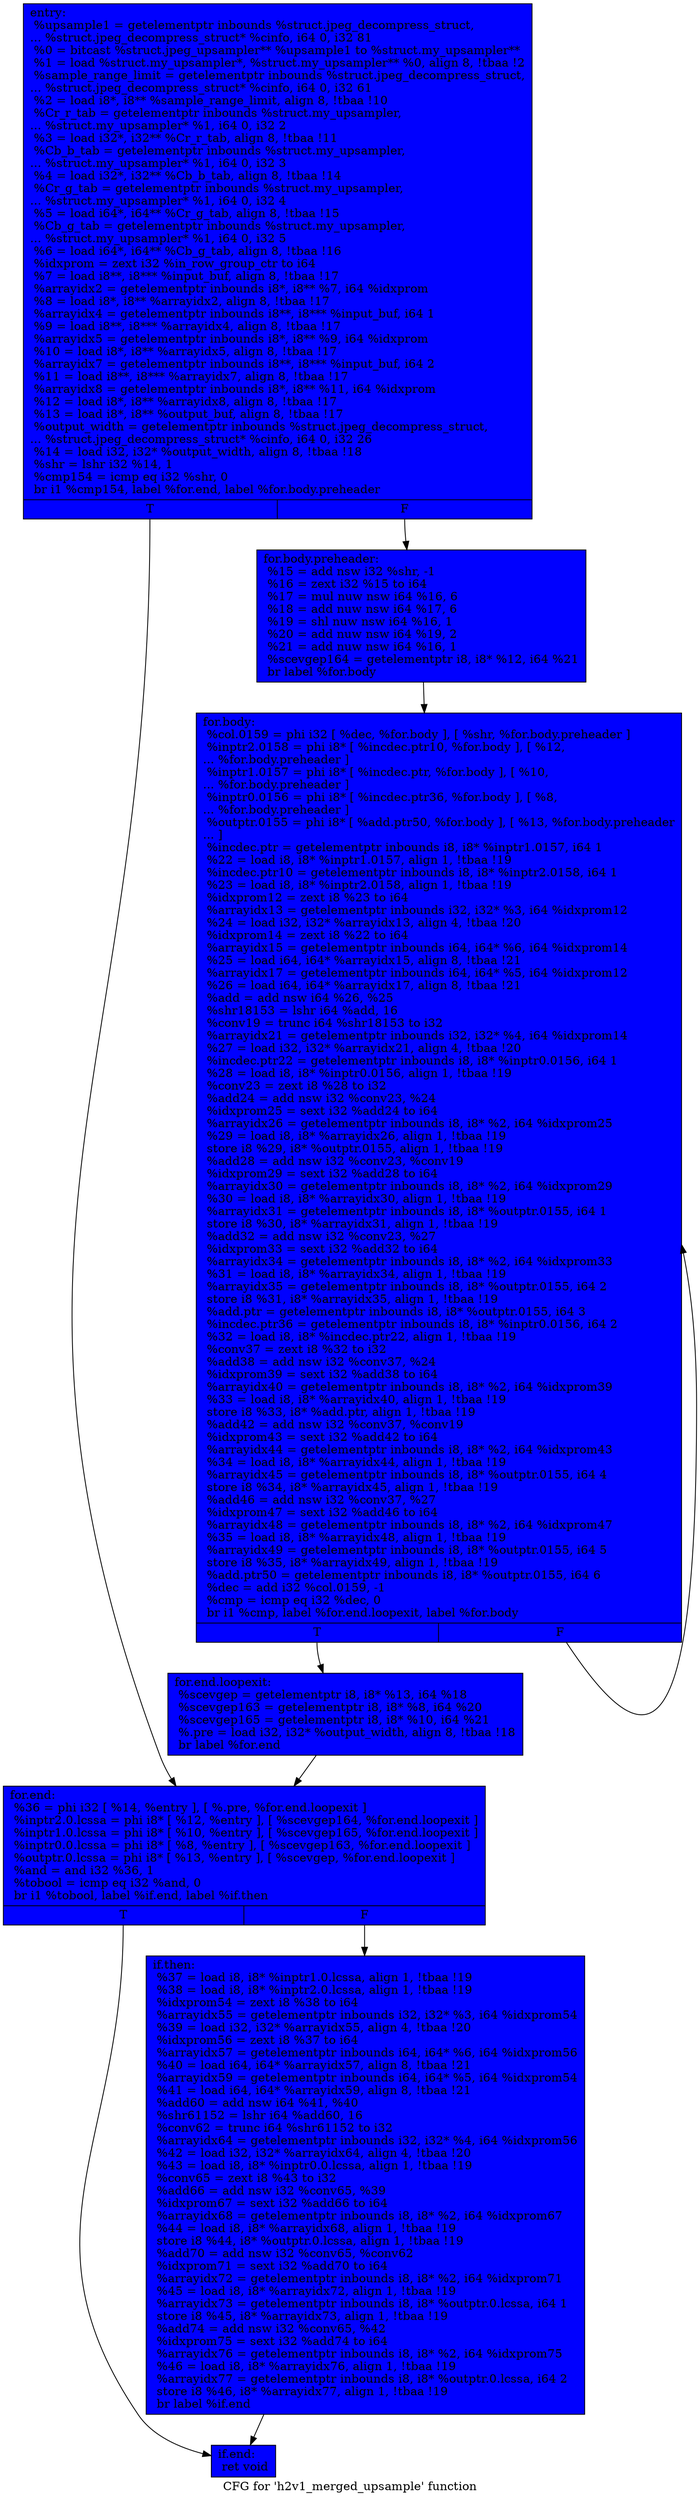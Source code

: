 digraph "CFG for 'h2v1_merged_upsample' function" {
	label="CFG for 'h2v1_merged_upsample' function";

	Node0x5a335e0 [shape=record, style = filled, fillcolor = blue, label="{entry:\l  %upsample1 = getelementptr inbounds %struct.jpeg_decompress_struct,\l... %struct.jpeg_decompress_struct* %cinfo, i64 0, i32 81\l  %0 = bitcast %struct.jpeg_upsampler** %upsample1 to %struct.my_upsampler**\l  %1 = load %struct.my_upsampler*, %struct.my_upsampler** %0, align 8, !tbaa !2\l  %sample_range_limit = getelementptr inbounds %struct.jpeg_decompress_struct,\l... %struct.jpeg_decompress_struct* %cinfo, i64 0, i32 61\l  %2 = load i8*, i8** %sample_range_limit, align 8, !tbaa !10\l  %Cr_r_tab = getelementptr inbounds %struct.my_upsampler,\l... %struct.my_upsampler* %1, i64 0, i32 2\l  %3 = load i32*, i32** %Cr_r_tab, align 8, !tbaa !11\l  %Cb_b_tab = getelementptr inbounds %struct.my_upsampler,\l... %struct.my_upsampler* %1, i64 0, i32 3\l  %4 = load i32*, i32** %Cb_b_tab, align 8, !tbaa !14\l  %Cr_g_tab = getelementptr inbounds %struct.my_upsampler,\l... %struct.my_upsampler* %1, i64 0, i32 4\l  %5 = load i64*, i64** %Cr_g_tab, align 8, !tbaa !15\l  %Cb_g_tab = getelementptr inbounds %struct.my_upsampler,\l... %struct.my_upsampler* %1, i64 0, i32 5\l  %6 = load i64*, i64** %Cb_g_tab, align 8, !tbaa !16\l  %idxprom = zext i32 %in_row_group_ctr to i64\l  %7 = load i8**, i8*** %input_buf, align 8, !tbaa !17\l  %arrayidx2 = getelementptr inbounds i8*, i8** %7, i64 %idxprom\l  %8 = load i8*, i8** %arrayidx2, align 8, !tbaa !17\l  %arrayidx4 = getelementptr inbounds i8**, i8*** %input_buf, i64 1\l  %9 = load i8**, i8*** %arrayidx4, align 8, !tbaa !17\l  %arrayidx5 = getelementptr inbounds i8*, i8** %9, i64 %idxprom\l  %10 = load i8*, i8** %arrayidx5, align 8, !tbaa !17\l  %arrayidx7 = getelementptr inbounds i8**, i8*** %input_buf, i64 2\l  %11 = load i8**, i8*** %arrayidx7, align 8, !tbaa !17\l  %arrayidx8 = getelementptr inbounds i8*, i8** %11, i64 %idxprom\l  %12 = load i8*, i8** %arrayidx8, align 8, !tbaa !17\l  %13 = load i8*, i8** %output_buf, align 8, !tbaa !17\l  %output_width = getelementptr inbounds %struct.jpeg_decompress_struct,\l... %struct.jpeg_decompress_struct* %cinfo, i64 0, i32 26\l  %14 = load i32, i32* %output_width, align 8, !tbaa !18\l  %shr = lshr i32 %14, 1\l  %cmp154 = icmp eq i32 %shr, 0\l  br i1 %cmp154, label %for.end, label %for.body.preheader\l|{<s0>T|<s1>F}}"];
	Node0x5a335e0:s0 -> Node0x5a34100;
	Node0x5a335e0:s1 -> Node0x5a34e90;
	Node0x5a34e90 [shape=record, style = filled, fillcolor = blue, label="{for.body.preheader:                               \l  %15 = add nsw i32 %shr, -1\l  %16 = zext i32 %15 to i64\l  %17 = mul nuw nsw i64 %16, 6\l  %18 = add nuw nsw i64 %17, 6\l  %19 = shl nuw nsw i64 %16, 1\l  %20 = add nuw nsw i64 %19, 2\l  %21 = add nuw nsw i64 %16, 1\l  %scevgep164 = getelementptr i8, i8* %12, i64 %21\l  br label %for.body\l}"];
	Node0x5a34e90 -> Node0x5a35440;
	Node0x5a35440 [shape=record, style = filled, fillcolor = blue, label="{for.body:                                         \l  %col.0159 = phi i32 [ %dec, %for.body ], [ %shr, %for.body.preheader ]\l  %inptr2.0158 = phi i8* [ %incdec.ptr10, %for.body ], [ %12,\l... %for.body.preheader ]\l  %inptr1.0157 = phi i8* [ %incdec.ptr, %for.body ], [ %10,\l... %for.body.preheader ]\l  %inptr0.0156 = phi i8* [ %incdec.ptr36, %for.body ], [ %8,\l... %for.body.preheader ]\l  %outptr.0155 = phi i8* [ %add.ptr50, %for.body ], [ %13, %for.body.preheader\l... ]\l  %incdec.ptr = getelementptr inbounds i8, i8* %inptr1.0157, i64 1\l  %22 = load i8, i8* %inptr1.0157, align 1, !tbaa !19\l  %incdec.ptr10 = getelementptr inbounds i8, i8* %inptr2.0158, i64 1\l  %23 = load i8, i8* %inptr2.0158, align 1, !tbaa !19\l  %idxprom12 = zext i8 %23 to i64\l  %arrayidx13 = getelementptr inbounds i32, i32* %3, i64 %idxprom12\l  %24 = load i32, i32* %arrayidx13, align 4, !tbaa !20\l  %idxprom14 = zext i8 %22 to i64\l  %arrayidx15 = getelementptr inbounds i64, i64* %6, i64 %idxprom14\l  %25 = load i64, i64* %arrayidx15, align 8, !tbaa !21\l  %arrayidx17 = getelementptr inbounds i64, i64* %5, i64 %idxprom12\l  %26 = load i64, i64* %arrayidx17, align 8, !tbaa !21\l  %add = add nsw i64 %26, %25\l  %shr18153 = lshr i64 %add, 16\l  %conv19 = trunc i64 %shr18153 to i32\l  %arrayidx21 = getelementptr inbounds i32, i32* %4, i64 %idxprom14\l  %27 = load i32, i32* %arrayidx21, align 4, !tbaa !20\l  %incdec.ptr22 = getelementptr inbounds i8, i8* %inptr0.0156, i64 1\l  %28 = load i8, i8* %inptr0.0156, align 1, !tbaa !19\l  %conv23 = zext i8 %28 to i32\l  %add24 = add nsw i32 %conv23, %24\l  %idxprom25 = sext i32 %add24 to i64\l  %arrayidx26 = getelementptr inbounds i8, i8* %2, i64 %idxprom25\l  %29 = load i8, i8* %arrayidx26, align 1, !tbaa !19\l  store i8 %29, i8* %outptr.0155, align 1, !tbaa !19\l  %add28 = add nsw i32 %conv23, %conv19\l  %idxprom29 = sext i32 %add28 to i64\l  %arrayidx30 = getelementptr inbounds i8, i8* %2, i64 %idxprom29\l  %30 = load i8, i8* %arrayidx30, align 1, !tbaa !19\l  %arrayidx31 = getelementptr inbounds i8, i8* %outptr.0155, i64 1\l  store i8 %30, i8* %arrayidx31, align 1, !tbaa !19\l  %add32 = add nsw i32 %conv23, %27\l  %idxprom33 = sext i32 %add32 to i64\l  %arrayidx34 = getelementptr inbounds i8, i8* %2, i64 %idxprom33\l  %31 = load i8, i8* %arrayidx34, align 1, !tbaa !19\l  %arrayidx35 = getelementptr inbounds i8, i8* %outptr.0155, i64 2\l  store i8 %31, i8* %arrayidx35, align 1, !tbaa !19\l  %add.ptr = getelementptr inbounds i8, i8* %outptr.0155, i64 3\l  %incdec.ptr36 = getelementptr inbounds i8, i8* %inptr0.0156, i64 2\l  %32 = load i8, i8* %incdec.ptr22, align 1, !tbaa !19\l  %conv37 = zext i8 %32 to i32\l  %add38 = add nsw i32 %conv37, %24\l  %idxprom39 = sext i32 %add38 to i64\l  %arrayidx40 = getelementptr inbounds i8, i8* %2, i64 %idxprom39\l  %33 = load i8, i8* %arrayidx40, align 1, !tbaa !19\l  store i8 %33, i8* %add.ptr, align 1, !tbaa !19\l  %add42 = add nsw i32 %conv37, %conv19\l  %idxprom43 = sext i32 %add42 to i64\l  %arrayidx44 = getelementptr inbounds i8, i8* %2, i64 %idxprom43\l  %34 = load i8, i8* %arrayidx44, align 1, !tbaa !19\l  %arrayidx45 = getelementptr inbounds i8, i8* %outptr.0155, i64 4\l  store i8 %34, i8* %arrayidx45, align 1, !tbaa !19\l  %add46 = add nsw i32 %conv37, %27\l  %idxprom47 = sext i32 %add46 to i64\l  %arrayidx48 = getelementptr inbounds i8, i8* %2, i64 %idxprom47\l  %35 = load i8, i8* %arrayidx48, align 1, !tbaa !19\l  %arrayidx49 = getelementptr inbounds i8, i8* %outptr.0155, i64 5\l  store i8 %35, i8* %arrayidx49, align 1, !tbaa !19\l  %add.ptr50 = getelementptr inbounds i8, i8* %outptr.0155, i64 6\l  %dec = add i32 %col.0159, -1\l  %cmp = icmp eq i32 %dec, 0\l  br i1 %cmp, label %for.end.loopexit, label %for.body\l|{<s0>T|<s1>F}}"];
	Node0x5a35440:s0 -> Node0x5a38a20;
	Node0x5a35440:s1 -> Node0x5a35440;
	Node0x5a38a20 [shape=record, style = filled, fillcolor = blue, label="{for.end.loopexit:                                 \l  %scevgep = getelementptr i8, i8* %13, i64 %18\l  %scevgep163 = getelementptr i8, i8* %8, i64 %20\l  %scevgep165 = getelementptr i8, i8* %10, i64 %21\l  %.pre = load i32, i32* %output_width, align 8, !tbaa !18\l  br label %for.end\l}"];
	Node0x5a38a20 -> Node0x5a34100;
	Node0x5a34100 [shape=record, style = filled, fillcolor = blue, label="{for.end:                                          \l  %36 = phi i32 [ %14, %entry ], [ %.pre, %for.end.loopexit ]\l  %inptr2.0.lcssa = phi i8* [ %12, %entry ], [ %scevgep164, %for.end.loopexit ]\l  %inptr1.0.lcssa = phi i8* [ %10, %entry ], [ %scevgep165, %for.end.loopexit ]\l  %inptr0.0.lcssa = phi i8* [ %8, %entry ], [ %scevgep163, %for.end.loopexit ]\l  %outptr.0.lcssa = phi i8* [ %13, %entry ], [ %scevgep, %for.end.loopexit ]\l  %and = and i32 %36, 1\l  %tobool = icmp eq i32 %and, 0\l  br i1 %tobool, label %if.end, label %if.then\l|{<s0>T|<s1>F}}"];
	Node0x5a34100:s0 -> Node0x5a39260;
	Node0x5a34100:s1 -> Node0x5a39330;
	Node0x5a39330 [shape=record, style = filled, fillcolor = blue, label="{if.then:                                          \l  %37 = load i8, i8* %inptr1.0.lcssa, align 1, !tbaa !19\l  %38 = load i8, i8* %inptr2.0.lcssa, align 1, !tbaa !19\l  %idxprom54 = zext i8 %38 to i64\l  %arrayidx55 = getelementptr inbounds i32, i32* %3, i64 %idxprom54\l  %39 = load i32, i32* %arrayidx55, align 4, !tbaa !20\l  %idxprom56 = zext i8 %37 to i64\l  %arrayidx57 = getelementptr inbounds i64, i64* %6, i64 %idxprom56\l  %40 = load i64, i64* %arrayidx57, align 8, !tbaa !21\l  %arrayidx59 = getelementptr inbounds i64, i64* %5, i64 %idxprom54\l  %41 = load i64, i64* %arrayidx59, align 8, !tbaa !21\l  %add60 = add nsw i64 %41, %40\l  %shr61152 = lshr i64 %add60, 16\l  %conv62 = trunc i64 %shr61152 to i32\l  %arrayidx64 = getelementptr inbounds i32, i32* %4, i64 %idxprom56\l  %42 = load i32, i32* %arrayidx64, align 4, !tbaa !20\l  %43 = load i8, i8* %inptr0.0.lcssa, align 1, !tbaa !19\l  %conv65 = zext i8 %43 to i32\l  %add66 = add nsw i32 %conv65, %39\l  %idxprom67 = sext i32 %add66 to i64\l  %arrayidx68 = getelementptr inbounds i8, i8* %2, i64 %idxprom67\l  %44 = load i8, i8* %arrayidx68, align 1, !tbaa !19\l  store i8 %44, i8* %outptr.0.lcssa, align 1, !tbaa !19\l  %add70 = add nsw i32 %conv65, %conv62\l  %idxprom71 = sext i32 %add70 to i64\l  %arrayidx72 = getelementptr inbounds i8, i8* %2, i64 %idxprom71\l  %45 = load i8, i8* %arrayidx72, align 1, !tbaa !19\l  %arrayidx73 = getelementptr inbounds i8, i8* %outptr.0.lcssa, i64 1\l  store i8 %45, i8* %arrayidx73, align 1, !tbaa !19\l  %add74 = add nsw i32 %conv65, %42\l  %idxprom75 = sext i32 %add74 to i64\l  %arrayidx76 = getelementptr inbounds i8, i8* %2, i64 %idxprom75\l  %46 = load i8, i8* %arrayidx76, align 1, !tbaa !19\l  %arrayidx77 = getelementptr inbounds i8, i8* %outptr.0.lcssa, i64 2\l  store i8 %46, i8* %arrayidx77, align 1, !tbaa !19\l  br label %if.end\l}"];
	Node0x5a39330 -> Node0x5a39260;
	Node0x5a39260 [shape=record, style = filled, fillcolor = blue, label="{if.end:                                           \l  ret void\l}"];
}
